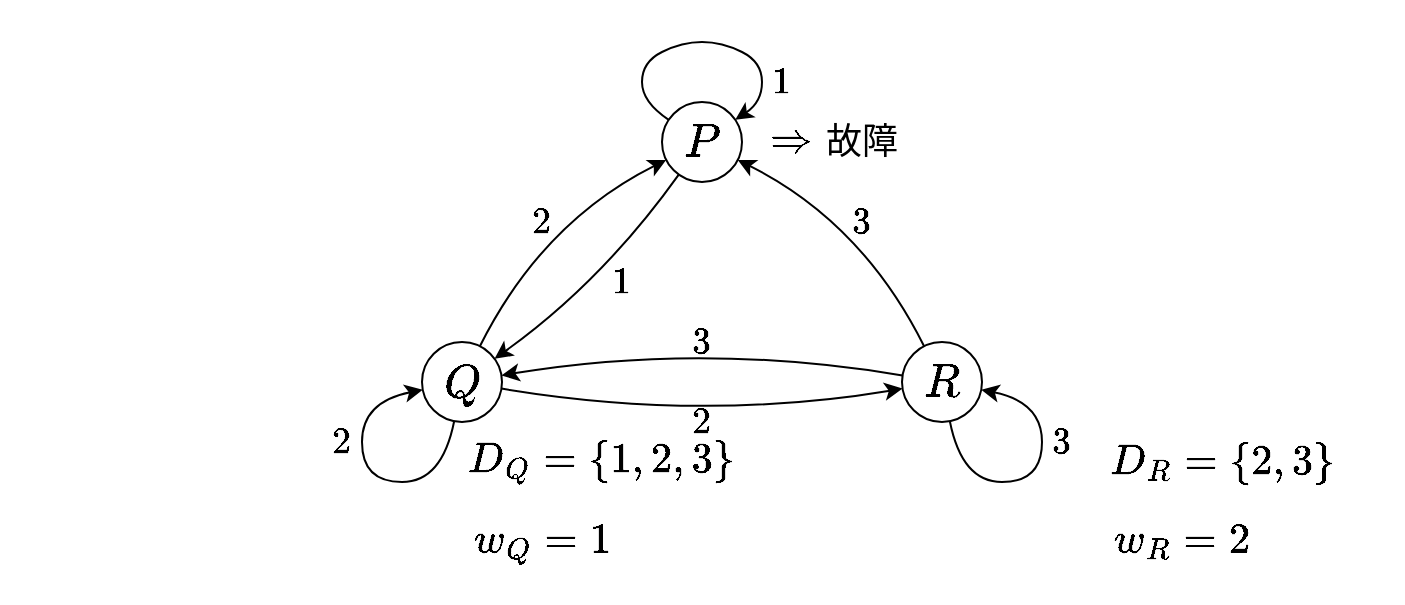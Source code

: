 <mxfile version="20.6.1" type="device"><diagram id="lIlURctpBFSEksVBJOmT" name="ページ1"><mxGraphModel dx="1692" dy="1703" grid="1" gridSize="10" guides="1" tooltips="1" connect="1" arrows="1" fold="1" page="1" pageScale="1" pageWidth="827" pageHeight="1169" math="1" shadow="0"><root><mxCell id="0"/><mxCell id="1" parent="0"/><mxCell id="S8ao46J4iLqzJfQgbNo5-5" value="" style="rounded=0;whiteSpace=wrap;html=1;fontSize=20;fillColor=none;strokeColor=#FFFFFF;" parent="1" vertex="1"><mxGeometry x="-10" y="-10" width="700" height="300" as="geometry"/></mxCell><mxCell id="S8ao46J4iLqzJfQgbNo5-1" value="&lt;font style=&quot;font-size: 20px;&quot;&gt;$$P$$&lt;/font&gt;" style="ellipse;whiteSpace=wrap;html=1;aspect=fixed;" parent="1" vertex="1"><mxGeometry x="320" y="40" width="40" height="40" as="geometry"/></mxCell><mxCell id="S8ao46J4iLqzJfQgbNo5-2" value="&lt;font style=&quot;font-size: 20px;&quot;&gt;$$Q$$&lt;/font&gt;" style="ellipse;whiteSpace=wrap;html=1;aspect=fixed;" parent="1" vertex="1"><mxGeometry x="200" y="160" width="40" height="40" as="geometry"/></mxCell><mxCell id="S8ao46J4iLqzJfQgbNo5-3" value="&lt;font style=&quot;font-size: 20px;&quot;&gt;$$R$$&lt;/font&gt;" style="ellipse;whiteSpace=wrap;html=1;aspect=fixed;" parent="1" vertex="1"><mxGeometry x="440" y="160" width="40" height="40" as="geometry"/></mxCell><mxCell id="4W3kMRwUOiGBC6kc5CHB-4" value="" style="curved=1;endArrow=classic;html=1;rounded=0;" parent="1" source="S8ao46J4iLqzJfQgbNo5-2" target="S8ao46J4iLqzJfQgbNo5-1" edge="1"><mxGeometry width="50" height="50" relative="1" as="geometry"><mxPoint x="240" y="180" as="sourcePoint"/><mxPoint x="290" y="130" as="targetPoint"/><Array as="points"><mxPoint x="260" y="100"/></Array></mxGeometry></mxCell><mxCell id="4W3kMRwUOiGBC6kc5CHB-6" value="" style="curved=1;endArrow=classic;html=1;rounded=0;" parent="1" source="S8ao46J4iLqzJfQgbNo5-1" target="S8ao46J4iLqzJfQgbNo5-2" edge="1"><mxGeometry width="50" height="50" relative="1" as="geometry"><mxPoint x="240" y="180" as="sourcePoint"/><mxPoint x="240" y="170" as="targetPoint"/><Array as="points"><mxPoint x="290" y="130"/></Array></mxGeometry></mxCell><mxCell id="4W3kMRwUOiGBC6kc5CHB-7" value="" style="curved=1;endArrow=classic;html=1;rounded=0;" parent="1" source="S8ao46J4iLqzJfQgbNo5-3" target="S8ao46J4iLqzJfQgbNo5-1" edge="1"><mxGeometry width="50" height="50" relative="1" as="geometry"><mxPoint x="240" y="180" as="sourcePoint"/><mxPoint x="290" y="130" as="targetPoint"/><Array as="points"><mxPoint x="420" y="100"/></Array></mxGeometry></mxCell><mxCell id="4W3kMRwUOiGBC6kc5CHB-10" value="" style="curved=1;endArrow=classic;html=1;rounded=0;" parent="1" source="S8ao46J4iLqzJfQgbNo5-2" target="S8ao46J4iLqzJfQgbNo5-3" edge="1"><mxGeometry width="50" height="50" relative="1" as="geometry"><mxPoint x="240" y="180" as="sourcePoint"/><mxPoint x="290" y="130" as="targetPoint"/><Array as="points"><mxPoint x="340" y="200"/></Array></mxGeometry></mxCell><mxCell id="4W3kMRwUOiGBC6kc5CHB-11" value="" style="curved=1;endArrow=classic;html=1;rounded=0;" parent="1" source="S8ao46J4iLqzJfQgbNo5-3" target="S8ao46J4iLqzJfQgbNo5-2" edge="1"><mxGeometry width="50" height="50" relative="1" as="geometry"><mxPoint x="240" y="180" as="sourcePoint"/><mxPoint x="290" y="130" as="targetPoint"/><Array as="points"><mxPoint x="340" y="160"/></Array></mxGeometry></mxCell><mxCell id="4W3kMRwUOiGBC6kc5CHB-12" value="" style="curved=1;endArrow=classic;html=1;rounded=0;" parent="1" source="S8ao46J4iLqzJfQgbNo5-1" target="S8ao46J4iLqzJfQgbNo5-1" edge="1"><mxGeometry width="50" height="50" relative="1" as="geometry"><mxPoint x="300" y="10" as="sourcePoint"/><mxPoint x="350" y="-40" as="targetPoint"/><Array as="points"><mxPoint x="310" y="40"/><mxPoint x="310" y="20"/><mxPoint x="330" y="10"/><mxPoint x="350" y="10"/><mxPoint x="370" y="20"/><mxPoint x="370" y="40"/></Array></mxGeometry></mxCell><mxCell id="4W3kMRwUOiGBC6kc5CHB-13" value="" style="curved=1;endArrow=classic;html=1;rounded=0;" parent="1" source="S8ao46J4iLqzJfQgbNo5-2" target="S8ao46J4iLqzJfQgbNo5-2" edge="1"><mxGeometry width="50" height="50" relative="1" as="geometry"><mxPoint x="140" y="210" as="sourcePoint"/><mxPoint x="190" y="160" as="targetPoint"/><Array as="points"><mxPoint x="210" y="230"/><mxPoint x="170" y="230"/><mxPoint x="170" y="190"/></Array></mxGeometry></mxCell><mxCell id="4W3kMRwUOiGBC6kc5CHB-14" value="" style="curved=1;endArrow=classic;html=1;rounded=0;" parent="1" source="S8ao46J4iLqzJfQgbNo5-3" target="S8ao46J4iLqzJfQgbNo5-3" edge="1"><mxGeometry width="50" height="50" relative="1" as="geometry"><mxPoint x="270" y="210" as="sourcePoint"/><mxPoint x="320" y="160" as="targetPoint"/><Array as="points"><mxPoint x="470" y="230"/><mxPoint x="510" y="230"/><mxPoint x="510" y="190"/></Array></mxGeometry></mxCell><mxCell id="4W3kMRwUOiGBC6kc5CHB-15" value="$$1$$" style="rounded=0;whiteSpace=wrap;html=1;fillColor=none;strokeColor=none;fontSize=16;" parent="1" vertex="1"><mxGeometry x="290" y="120" width="20" height="20" as="geometry"/></mxCell><mxCell id="4W3kMRwUOiGBC6kc5CHB-16" value="$$1$$" style="rounded=0;whiteSpace=wrap;html=1;fillColor=none;strokeColor=none;fontSize=16;" parent="1" vertex="1"><mxGeometry x="370" y="20" width="20" height="20" as="geometry"/></mxCell><mxCell id="4W3kMRwUOiGBC6kc5CHB-17" value="$$2$$" style="rounded=0;whiteSpace=wrap;html=1;fillColor=none;strokeColor=none;fontSize=16;" parent="1" vertex="1"><mxGeometry x="250" y="90" width="20" height="20" as="geometry"/></mxCell><mxCell id="4W3kMRwUOiGBC6kc5CHB-18" value="$$3$$" style="rounded=0;whiteSpace=wrap;html=1;fillColor=none;strokeColor=none;fontSize=16;" parent="1" vertex="1"><mxGeometry x="410" y="90" width="20" height="20" as="geometry"/></mxCell><mxCell id="4W3kMRwUOiGBC6kc5CHB-19" value="$$2$$" style="rounded=0;whiteSpace=wrap;html=1;fillColor=none;strokeColor=none;fontSize=16;" parent="1" vertex="1"><mxGeometry x="150" y="200" width="20" height="20" as="geometry"/></mxCell><mxCell id="4W3kMRwUOiGBC6kc5CHB-20" value="$$3$$" style="rounded=0;whiteSpace=wrap;html=1;fillColor=none;strokeColor=none;fontSize=16;" parent="1" vertex="1"><mxGeometry x="510" y="200" width="20" height="20" as="geometry"/></mxCell><mxCell id="4W3kMRwUOiGBC6kc5CHB-21" value="$$3$$" style="rounded=0;whiteSpace=wrap;html=1;fillColor=none;strokeColor=none;fontSize=16;" parent="1" vertex="1"><mxGeometry x="330" y="150" width="20" height="20" as="geometry"/></mxCell><mxCell id="4W3kMRwUOiGBC6kc5CHB-22" value="$$2$$" style="rounded=0;whiteSpace=wrap;html=1;fillColor=none;strokeColor=none;fontSize=16;" parent="1" vertex="1"><mxGeometry x="330" y="190" width="20" height="20" as="geometry"/></mxCell><mxCell id="4W3kMRwUOiGBC6kc5CHB-23" value="&lt;font style=&quot;font-size: 18px;&quot;&gt;$$\Rightarrow$$&lt;/font&gt;" style="rounded=0;whiteSpace=wrap;html=1;fillColor=none;strokeColor=none;fontSize=18;" parent="1" vertex="1"><mxGeometry x="370" y="50" width="30" height="20" as="geometry"/></mxCell><mxCell id="4W3kMRwUOiGBC6kc5CHB-24" value="&lt;font style=&quot;font-size: 18px;&quot;&gt;故障&lt;/font&gt;" style="rounded=0;whiteSpace=wrap;html=1;fillColor=none;strokeColor=none;fontSize=18;" parent="1" vertex="1"><mxGeometry x="400" y="40" width="40" height="40" as="geometry"/></mxCell><mxCell id="3lDLGNsKObCfv8PvkbxC-1" value="$$D_Q=\{1,2,3\}$$" style="rounded=0;whiteSpace=wrap;html=1;fontSize=18;fillColor=none;strokeColor=none;" vertex="1" parent="1"><mxGeometry x="220" y="200" width="140" height="40" as="geometry"/></mxCell><mxCell id="3lDLGNsKObCfv8PvkbxC-3" value="$$D_R=\{2,3\}$$" style="rounded=0;whiteSpace=wrap;html=1;fontSize=18;fillColor=none;strokeColor=none;" vertex="1" parent="1"><mxGeometry x="540" y="200" width="120" height="40" as="geometry"/></mxCell><mxCell id="3lDLGNsKObCfv8PvkbxC-4" value="$$w_Q=1$$" style="rounded=0;whiteSpace=wrap;html=1;fontSize=18;fillColor=none;strokeColor=none;" vertex="1" parent="1"><mxGeometry x="220" y="240" width="80" height="40" as="geometry"/></mxCell><mxCell id="3lDLGNsKObCfv8PvkbxC-6" value="$$w_R=2$$" style="rounded=0;whiteSpace=wrap;html=1;fontSize=18;fillColor=none;strokeColor=none;" vertex="1" parent="1"><mxGeometry x="540" y="240" width="80" height="40" as="geometry"/></mxCell></root></mxGraphModel></diagram></mxfile>